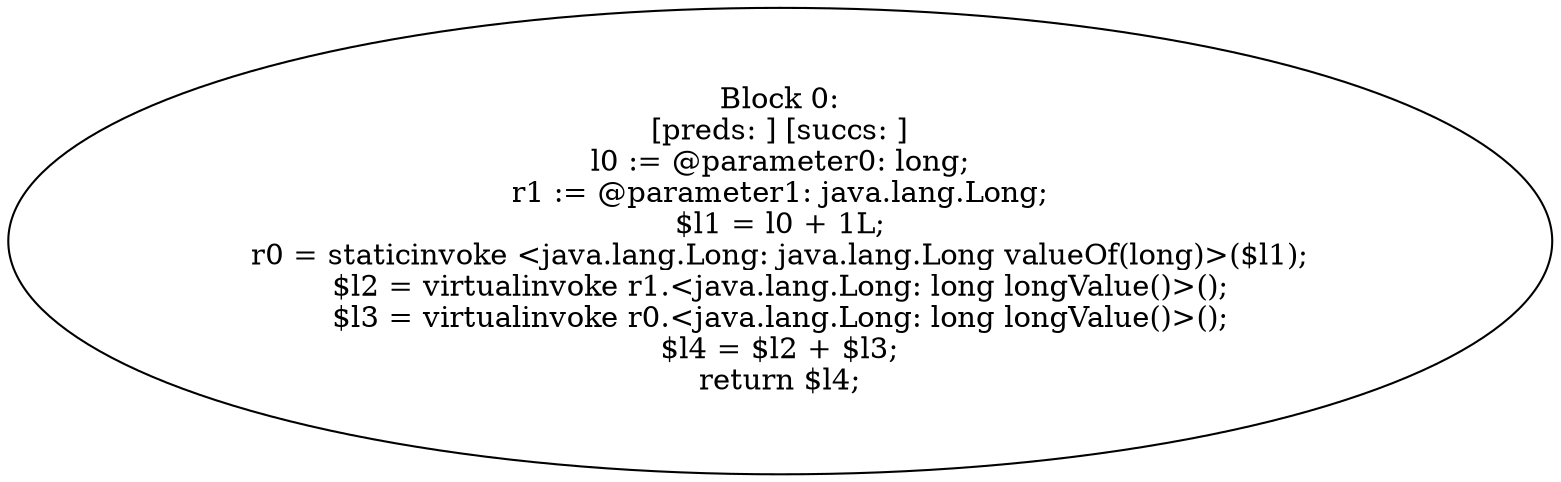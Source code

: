 digraph "unitGraph" {
    "Block 0:
[preds: ] [succs: ]
l0 := @parameter0: long;
r1 := @parameter1: java.lang.Long;
$l1 = l0 + 1L;
r0 = staticinvoke <java.lang.Long: java.lang.Long valueOf(long)>($l1);
$l2 = virtualinvoke r1.<java.lang.Long: long longValue()>();
$l3 = virtualinvoke r0.<java.lang.Long: long longValue()>();
$l4 = $l2 + $l3;
return $l4;
"
}
